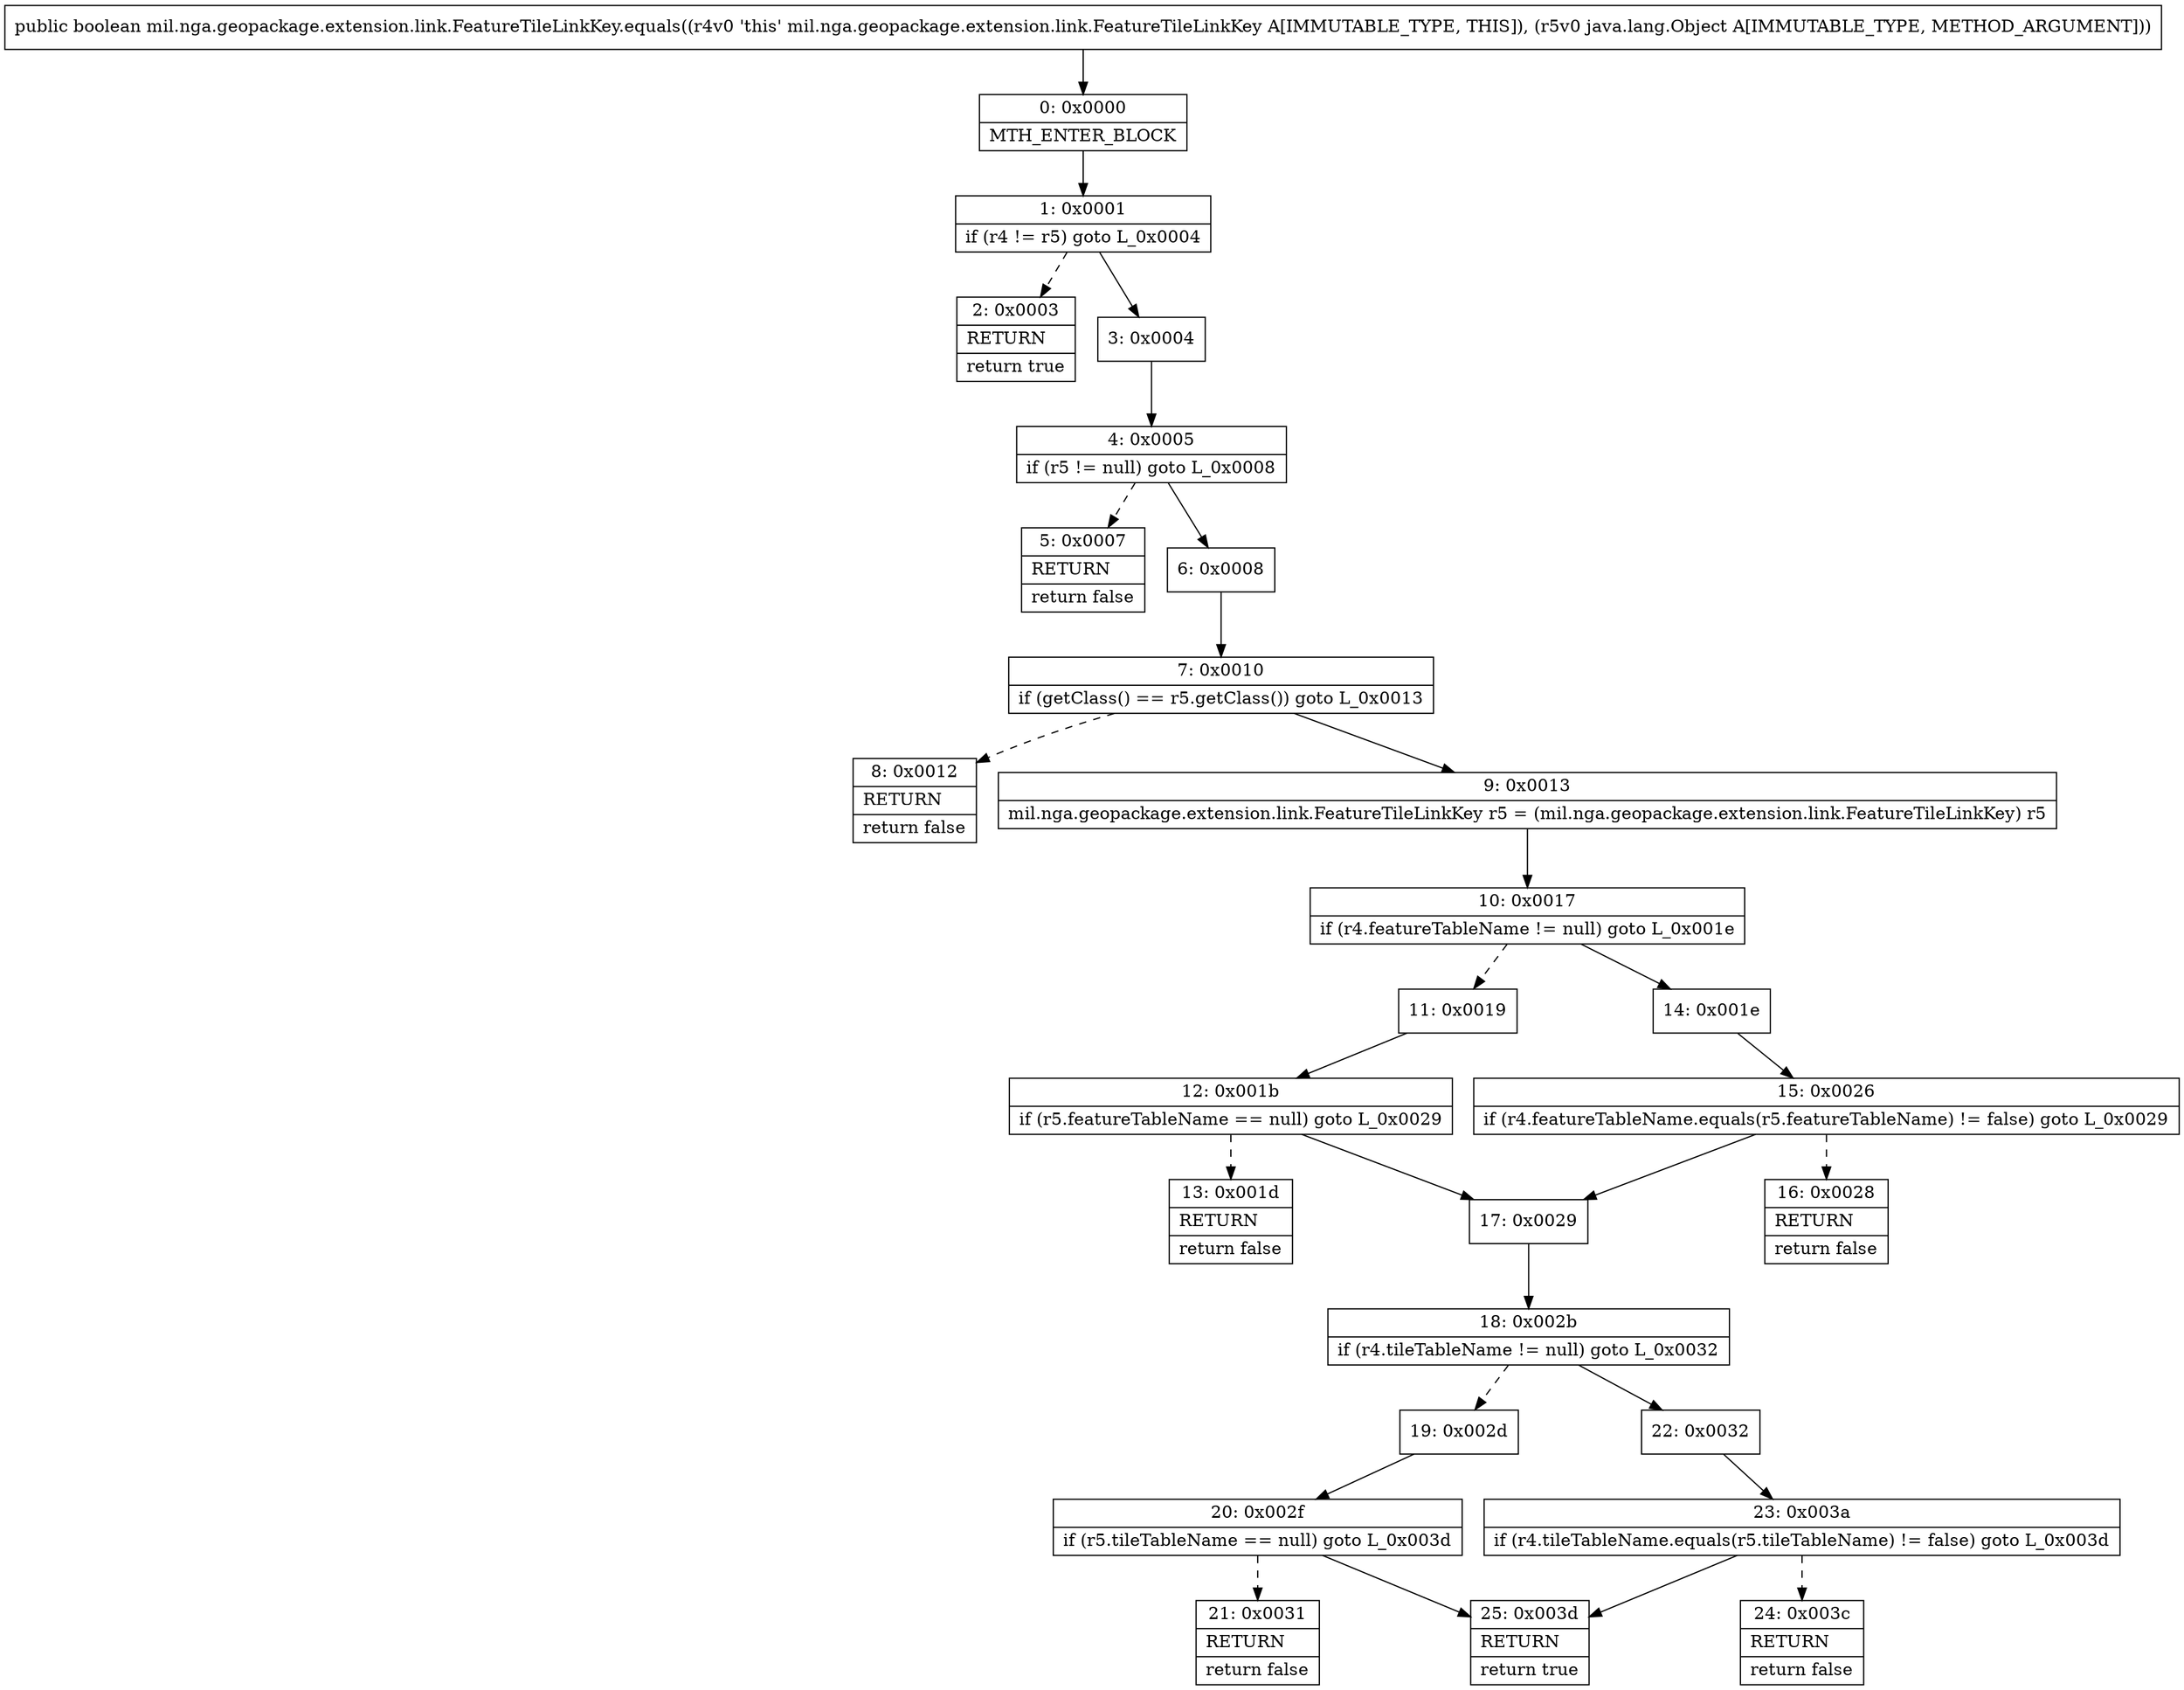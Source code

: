 digraph "CFG formil.nga.geopackage.extension.link.FeatureTileLinkKey.equals(Ljava\/lang\/Object;)Z" {
Node_0 [shape=record,label="{0\:\ 0x0000|MTH_ENTER_BLOCK\l}"];
Node_1 [shape=record,label="{1\:\ 0x0001|if (r4 != r5) goto L_0x0004\l}"];
Node_2 [shape=record,label="{2\:\ 0x0003|RETURN\l|return true\l}"];
Node_3 [shape=record,label="{3\:\ 0x0004}"];
Node_4 [shape=record,label="{4\:\ 0x0005|if (r5 != null) goto L_0x0008\l}"];
Node_5 [shape=record,label="{5\:\ 0x0007|RETURN\l|return false\l}"];
Node_6 [shape=record,label="{6\:\ 0x0008}"];
Node_7 [shape=record,label="{7\:\ 0x0010|if (getClass() == r5.getClass()) goto L_0x0013\l}"];
Node_8 [shape=record,label="{8\:\ 0x0012|RETURN\l|return false\l}"];
Node_9 [shape=record,label="{9\:\ 0x0013|mil.nga.geopackage.extension.link.FeatureTileLinkKey r5 = (mil.nga.geopackage.extension.link.FeatureTileLinkKey) r5\l}"];
Node_10 [shape=record,label="{10\:\ 0x0017|if (r4.featureTableName != null) goto L_0x001e\l}"];
Node_11 [shape=record,label="{11\:\ 0x0019}"];
Node_12 [shape=record,label="{12\:\ 0x001b|if (r5.featureTableName == null) goto L_0x0029\l}"];
Node_13 [shape=record,label="{13\:\ 0x001d|RETURN\l|return false\l}"];
Node_14 [shape=record,label="{14\:\ 0x001e}"];
Node_15 [shape=record,label="{15\:\ 0x0026|if (r4.featureTableName.equals(r5.featureTableName) != false) goto L_0x0029\l}"];
Node_16 [shape=record,label="{16\:\ 0x0028|RETURN\l|return false\l}"];
Node_17 [shape=record,label="{17\:\ 0x0029}"];
Node_18 [shape=record,label="{18\:\ 0x002b|if (r4.tileTableName != null) goto L_0x0032\l}"];
Node_19 [shape=record,label="{19\:\ 0x002d}"];
Node_20 [shape=record,label="{20\:\ 0x002f|if (r5.tileTableName == null) goto L_0x003d\l}"];
Node_21 [shape=record,label="{21\:\ 0x0031|RETURN\l|return false\l}"];
Node_22 [shape=record,label="{22\:\ 0x0032}"];
Node_23 [shape=record,label="{23\:\ 0x003a|if (r4.tileTableName.equals(r5.tileTableName) != false) goto L_0x003d\l}"];
Node_24 [shape=record,label="{24\:\ 0x003c|RETURN\l|return false\l}"];
Node_25 [shape=record,label="{25\:\ 0x003d|RETURN\l|return true\l}"];
MethodNode[shape=record,label="{public boolean mil.nga.geopackage.extension.link.FeatureTileLinkKey.equals((r4v0 'this' mil.nga.geopackage.extension.link.FeatureTileLinkKey A[IMMUTABLE_TYPE, THIS]), (r5v0 java.lang.Object A[IMMUTABLE_TYPE, METHOD_ARGUMENT])) }"];
MethodNode -> Node_0;
Node_0 -> Node_1;
Node_1 -> Node_2[style=dashed];
Node_1 -> Node_3;
Node_3 -> Node_4;
Node_4 -> Node_5[style=dashed];
Node_4 -> Node_6;
Node_6 -> Node_7;
Node_7 -> Node_8[style=dashed];
Node_7 -> Node_9;
Node_9 -> Node_10;
Node_10 -> Node_11[style=dashed];
Node_10 -> Node_14;
Node_11 -> Node_12;
Node_12 -> Node_13[style=dashed];
Node_12 -> Node_17;
Node_14 -> Node_15;
Node_15 -> Node_16[style=dashed];
Node_15 -> Node_17;
Node_17 -> Node_18;
Node_18 -> Node_19[style=dashed];
Node_18 -> Node_22;
Node_19 -> Node_20;
Node_20 -> Node_21[style=dashed];
Node_20 -> Node_25;
Node_22 -> Node_23;
Node_23 -> Node_24[style=dashed];
Node_23 -> Node_25;
}

